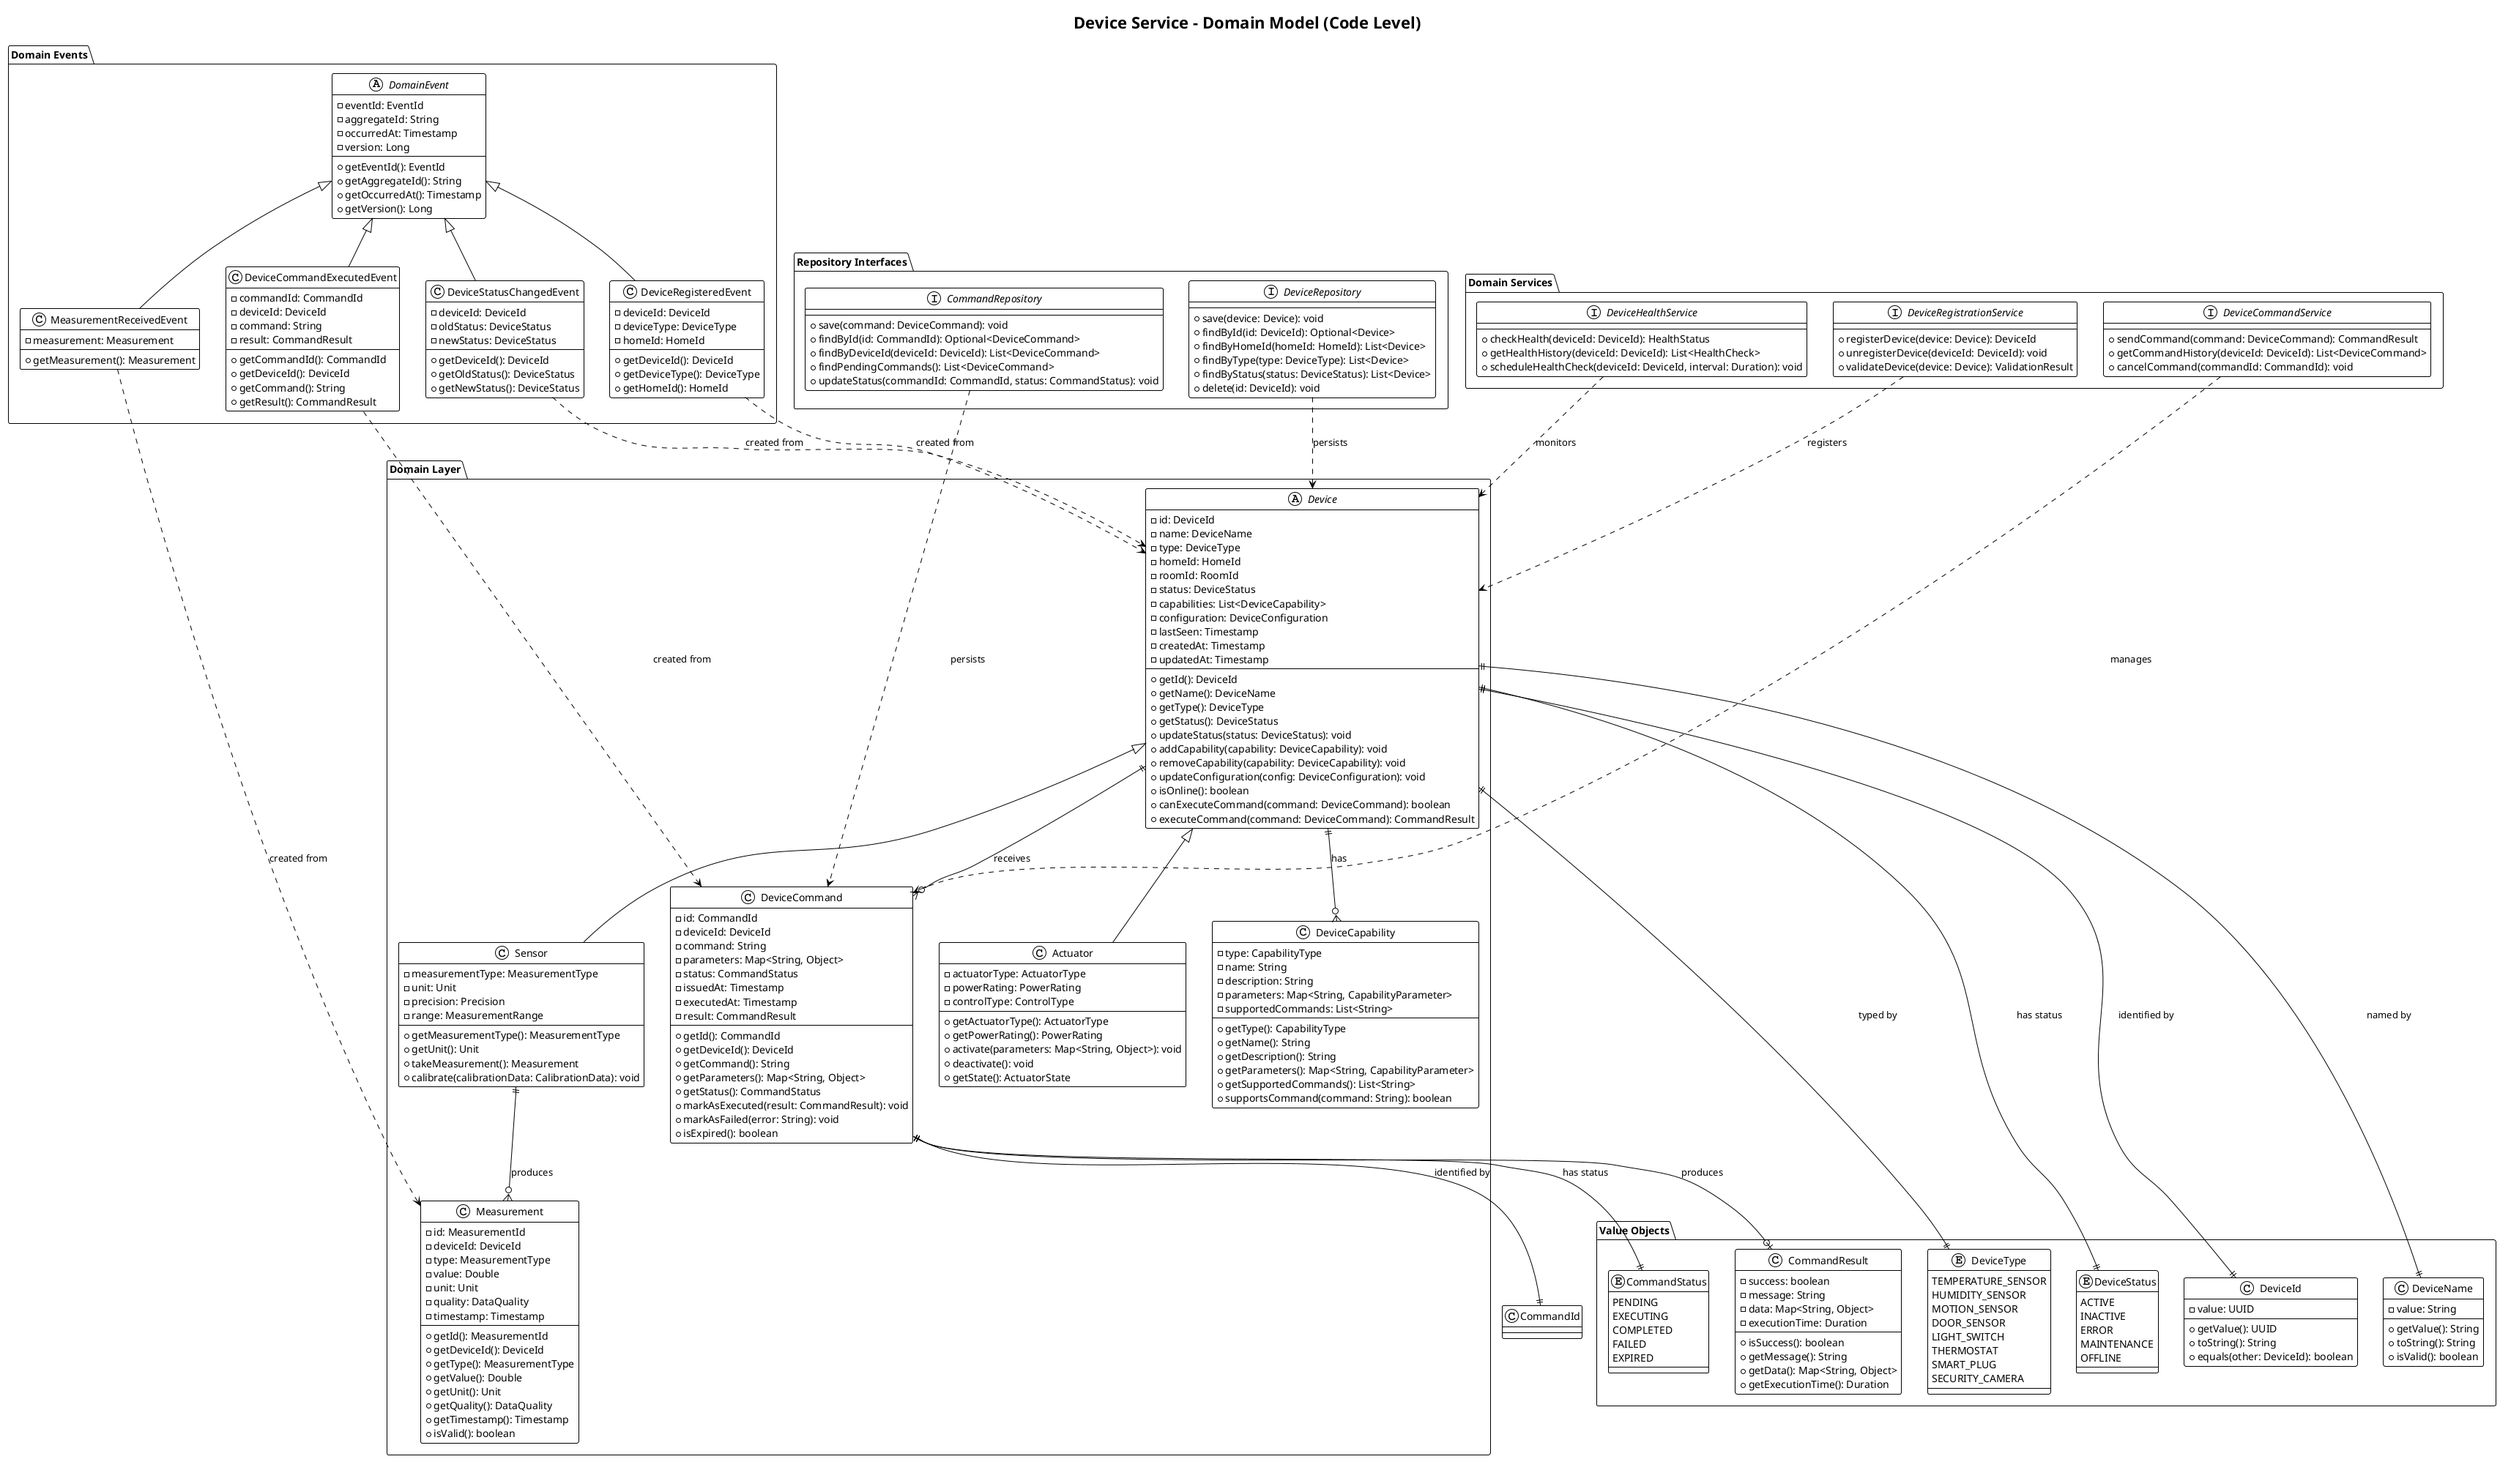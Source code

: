 @startuml Device_Service_Domain_Model
!theme plain

title Device Service - Domain Model (Code Level)

package "Domain Layer" {
    abstract class Device {
        -id: DeviceId
        -name: DeviceName
        -type: DeviceType
        -homeId: HomeId
        -roomId: RoomId
        -status: DeviceStatus
        -capabilities: List<DeviceCapability>
        -configuration: DeviceConfiguration
        -lastSeen: Timestamp
        -createdAt: Timestamp
        -updatedAt: Timestamp
        
        +getId(): DeviceId
        +getName(): DeviceName
        +getType(): DeviceType
        +getStatus(): DeviceStatus
        +updateStatus(status: DeviceStatus): void
        +addCapability(capability: DeviceCapability): void
        +removeCapability(capability: DeviceCapability): void
        +updateConfiguration(config: DeviceConfiguration): void
        +isOnline(): boolean
        +canExecuteCommand(command: DeviceCommand): boolean
        +executeCommand(command: DeviceCommand): CommandResult
    }
    
    class Sensor extends Device {
        -measurementType: MeasurementType
        -unit: Unit
        -precision: Precision
        -range: MeasurementRange
        
        +getMeasurementType(): MeasurementType
        +getUnit(): Unit
        +takeMeasurement(): Measurement
        +calibrate(calibrationData: CalibrationData): void
    }
    
    class Actuator extends Device {
        -actuatorType: ActuatorType
        -powerRating: PowerRating
        -controlType: ControlType
        
        +getActuatorType(): ActuatorType
        +getPowerRating(): PowerRating
        +activate(parameters: Map<String, Object>): void
        +deactivate(): void
        +getState(): ActuatorState
    }
    
    class DeviceCommand {
        -id: CommandId
        -deviceId: DeviceId
        -command: String
        -parameters: Map<String, Object>
        -status: CommandStatus
        -issuedAt: Timestamp
        -executedAt: Timestamp
        -result: CommandResult
        
        +getId(): CommandId
        +getDeviceId(): DeviceId
        +getCommand(): String
        +getParameters(): Map<String, Object>
        +getStatus(): CommandStatus
        +markAsExecuted(result: CommandResult): void
        +markAsFailed(error: String): void
        +isExpired(): boolean
    }
    
    class DeviceCapability {
        -type: CapabilityType
        -name: String
        -description: String
        -parameters: Map<String, CapabilityParameter>
        -supportedCommands: List<String>
        
        +getType(): CapabilityType
        +getName(): String
        +getDescription(): String
        +getParameters(): Map<String, CapabilityParameter>
        +getSupportedCommands(): List<String>
        +supportsCommand(command: String): boolean
    }
    
    class Measurement {
        -id: MeasurementId
        -deviceId: DeviceId
        -type: MeasurementType
        -value: Double
        -unit: Unit
        -quality: DataQuality
        -timestamp: Timestamp
        
        +getId(): MeasurementId
        +getDeviceId(): DeviceId
        +getType(): MeasurementType
        +getValue(): Double
        +getUnit(): Unit
        +getQuality(): DataQuality
        +getTimestamp(): Timestamp
        +isValid(): boolean
    }
}

package "Value Objects" {
    class DeviceId {
        -value: UUID
        +getValue(): UUID
        +toString(): String
        +equals(other: DeviceId): boolean
    }
    
    class DeviceName {
        -value: String
        +getValue(): String
        +toString(): String
        +isValid(): boolean
    }
    
    enum DeviceType {
        TEMPERATURE_SENSOR
        HUMIDITY_SENSOR
        MOTION_SENSOR
        DOOR_SENSOR
        LIGHT_SWITCH
        THERMOSTAT
        SMART_PLUG
        SECURITY_CAMERA
    }
    
    enum DeviceStatus {
        ACTIVE
        INACTIVE
        ERROR
        MAINTENANCE
        OFFLINE
    }
    
    enum CommandStatus {
        PENDING
        EXECUTING
        COMPLETED
        FAILED
        EXPIRED
    }
    
    class CommandResult {
        -success: boolean
        -message: String
        -data: Map<String, Object>
        -executionTime: Duration
        
        +isSuccess(): boolean
        +getMessage(): String
        +getData(): Map<String, Object>
        +getExecutionTime(): Duration
    }
}

package "Domain Services" {
    interface DeviceRegistrationService {
        +registerDevice(device: Device): DeviceId
        +unregisterDevice(deviceId: DeviceId): void
        +validateDevice(device: Device): ValidationResult
    }
    
    interface DeviceCommandService {
        +sendCommand(command: DeviceCommand): CommandResult
        +getCommandHistory(deviceId: DeviceId): List<DeviceCommand>
        +cancelCommand(commandId: CommandId): void
    }
    
    interface DeviceHealthService {
        +checkHealth(deviceId: DeviceId): HealthStatus
        +getHealthHistory(deviceId: DeviceId): List<HealthCheck>
        +scheduleHealthCheck(deviceId: DeviceId, interval: Duration): void
    }
}

package "Repository Interfaces" {
    interface DeviceRepository {
        +save(device: Device): void
        +findById(id: DeviceId): Optional<Device>
        +findByHomeId(homeId: HomeId): List<Device>
        +findByType(type: DeviceType): List<Device>
        +findByStatus(status: DeviceStatus): List<Device>
        +delete(id: DeviceId): void
    }
    
    interface CommandRepository {
        +save(command: DeviceCommand): void
        +findById(id: CommandId): Optional<DeviceCommand>
        +findByDeviceId(deviceId: DeviceId): List<DeviceCommand>
        +findPendingCommands(): List<DeviceCommand>
        +updateStatus(commandId: CommandId, status: CommandStatus): void
    }
}

package "Domain Events" {
    abstract class DomainEvent {
        -eventId: EventId
        -aggregateId: String
        -occurredAt: Timestamp
        -version: Long
        
        +getEventId(): EventId
        +getAggregateId(): String
        +getOccurredAt(): Timestamp
        +getVersion(): Long
    }
    
    class DeviceRegisteredEvent extends DomainEvent {
        -deviceId: DeviceId
        -deviceType: DeviceType
        -homeId: HomeId
        
        +getDeviceId(): DeviceId
        +getDeviceType(): DeviceType
        +getHomeId(): HomeId
    }
    
    class DeviceStatusChangedEvent extends DomainEvent {
        -deviceId: DeviceId
        -oldStatus: DeviceStatus
        -newStatus: DeviceStatus
        
        +getDeviceId(): DeviceId
        +getOldStatus(): DeviceStatus
        +getNewStatus(): DeviceStatus
    }
    
    class DeviceCommandExecutedEvent extends DomainEvent {
        -commandId: CommandId
        -deviceId: DeviceId
        -command: String
        -result: CommandResult
        
        +getCommandId(): CommandId
        +getDeviceId(): DeviceId
        +getCommand(): String
        +getResult(): CommandResult
    }
    
    class MeasurementReceivedEvent extends DomainEvent {
        -measurement: Measurement
        
        +getMeasurement(): Measurement
    }
}

' Relationships
Device ||--o{ DeviceCapability : has
Device ||--o{ DeviceCommand : receives
Sensor ||--o{ Measurement : produces
Device ||--|| DeviceId : identified by
Device ||--|| DeviceName : named by
Device ||--|| DeviceType : typed by
Device ||--|| DeviceStatus : has status

DeviceCommand ||--|| CommandId : identified by
DeviceCommand ||--|| CommandStatus : has status
DeviceCommand ||--o| CommandResult : produces

DeviceRegistrationService ..> Device : registers
DeviceCommandService ..> DeviceCommand : manages
DeviceHealthService ..> Device : monitors

DeviceRepository ..> Device : persists
CommandRepository ..> DeviceCommand : persists

DeviceRegisteredEvent ..> Device : created from
DeviceStatusChangedEvent ..> Device : created from
DeviceCommandExecutedEvent ..> DeviceCommand : created from
MeasurementReceivedEvent ..> Measurement : created from

@enduml